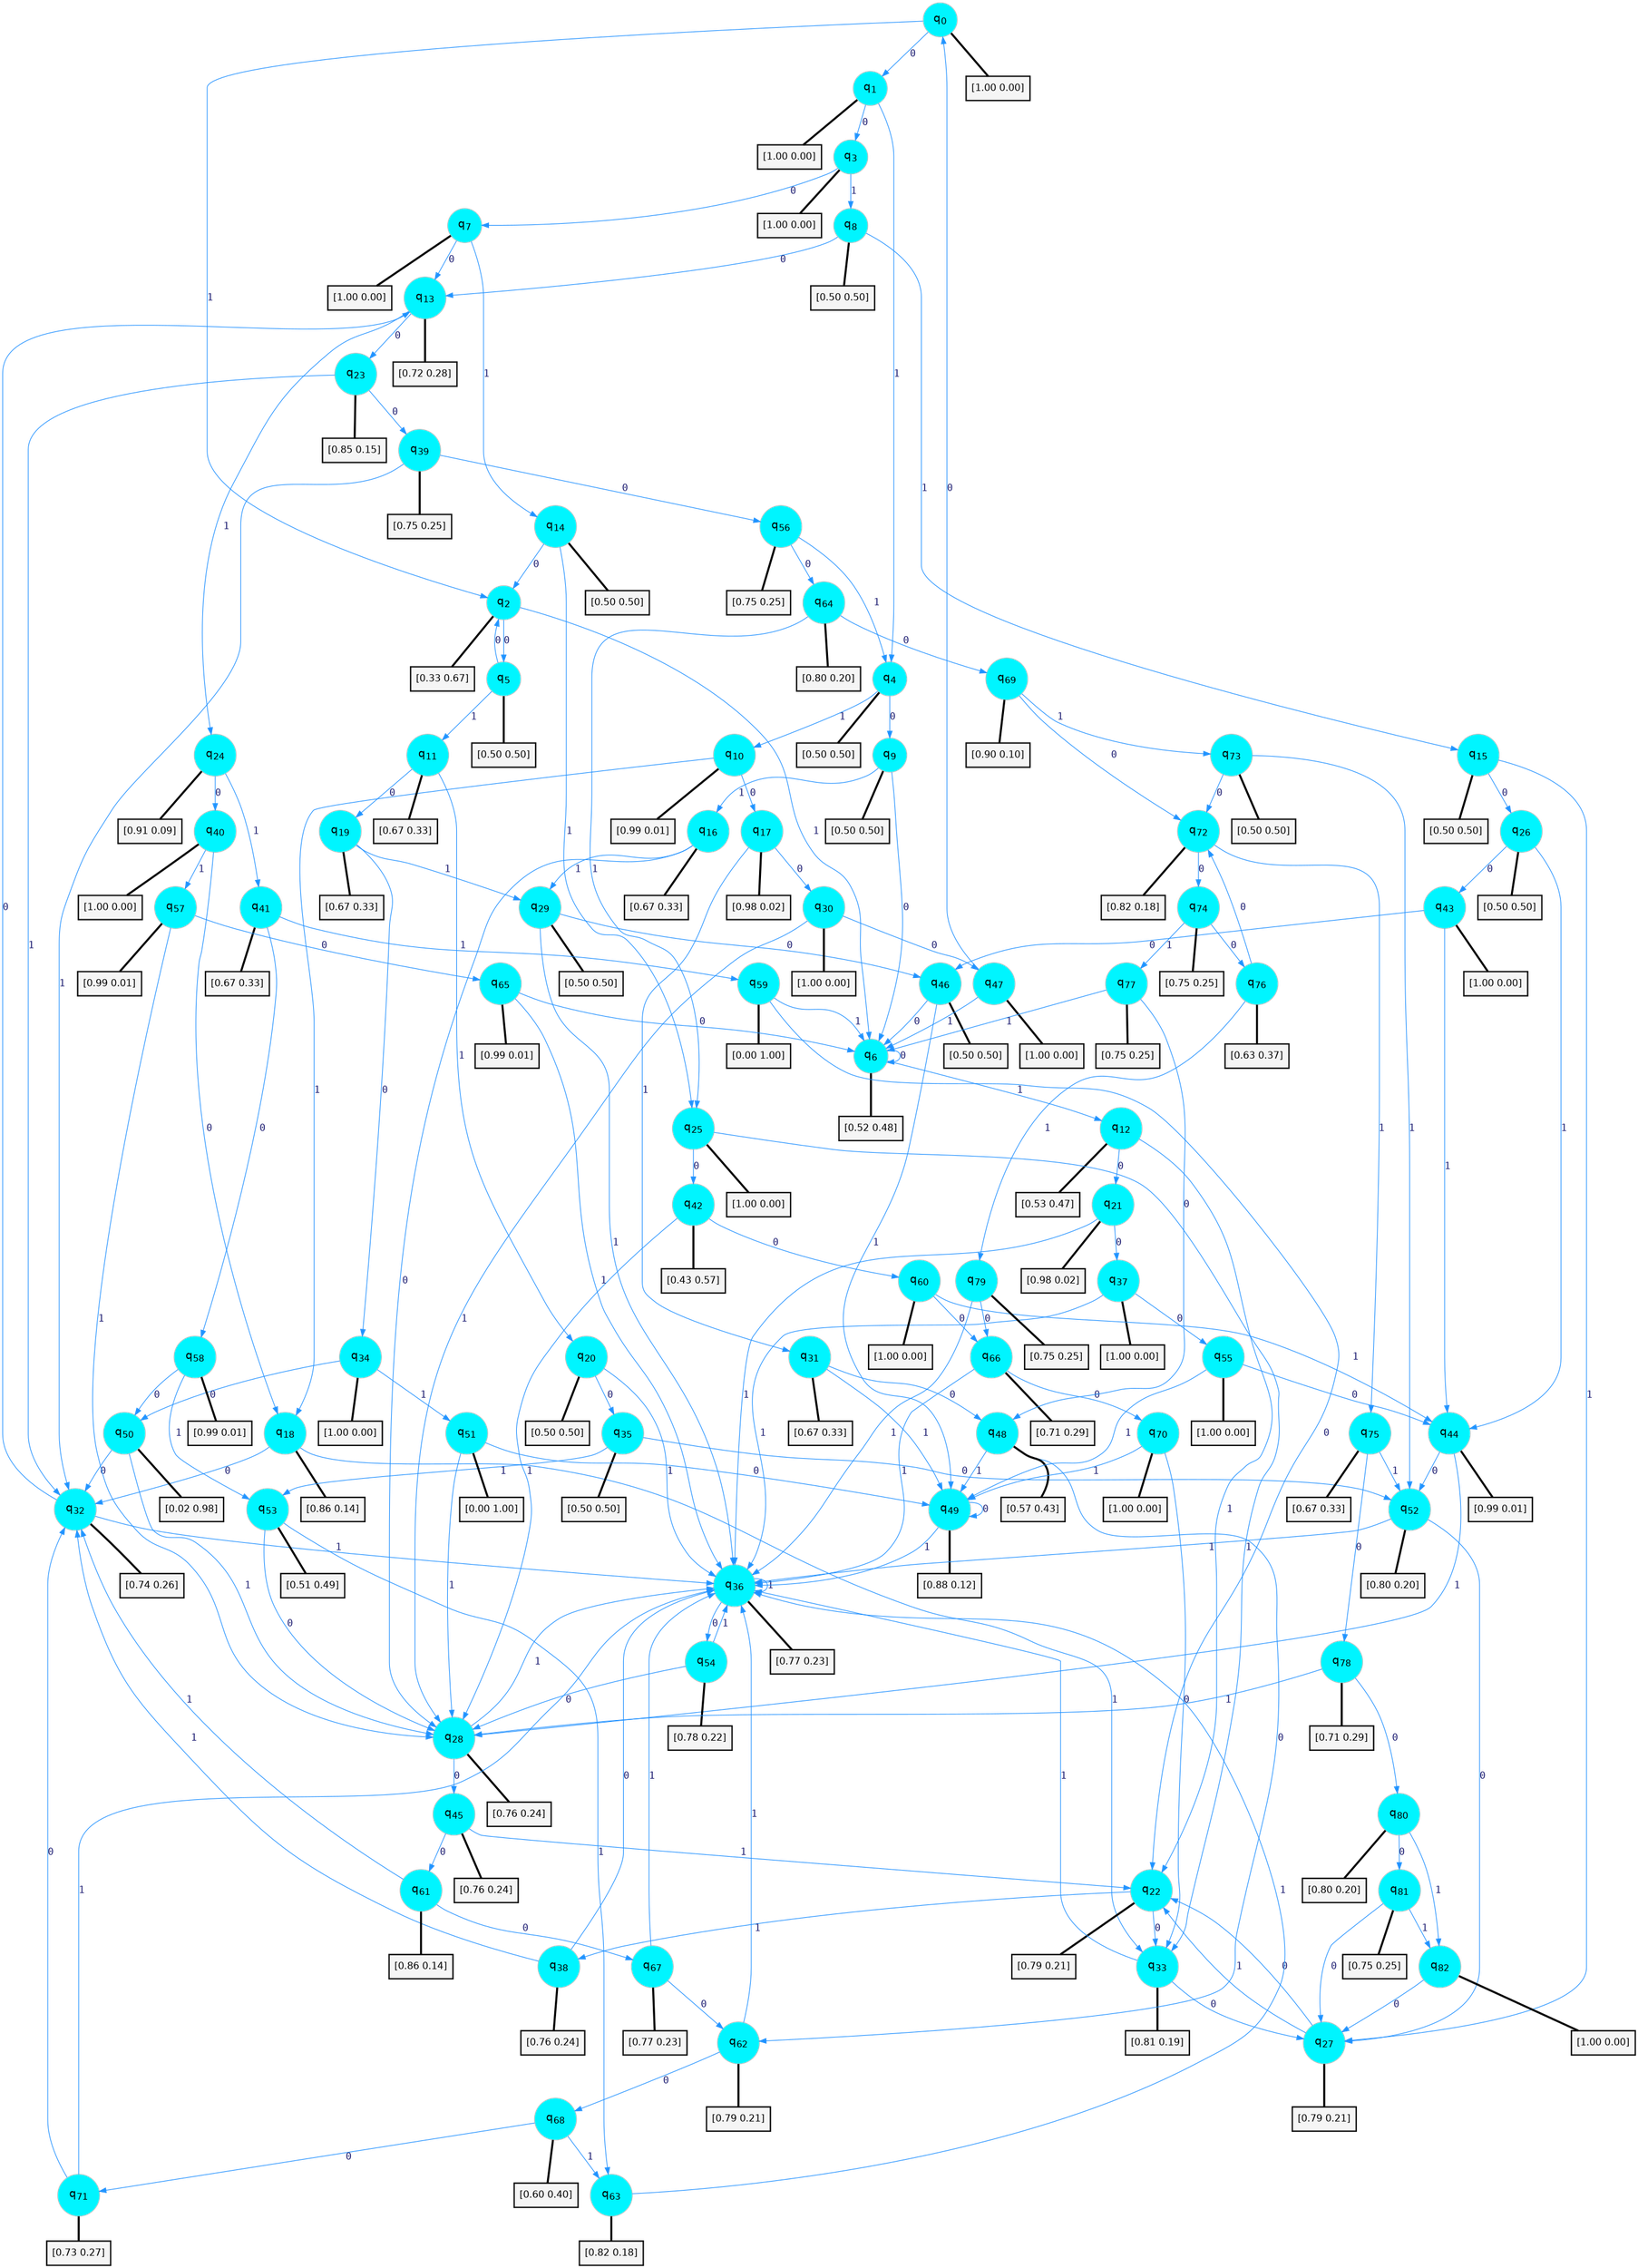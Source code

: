 digraph G {
graph [
bgcolor=transparent, dpi=300, rankdir=TD, size="40,25"];
node [
color=gray, fillcolor=turquoise1, fontcolor=black, fontname=Helvetica, fontsize=16, fontweight=bold, shape=circle, style=filled];
edge [
arrowsize=1, color=dodgerblue1, fontcolor=midnightblue, fontname=courier, fontweight=bold, penwidth=1, style=solid, weight=20];
0[label=<q<SUB>0</SUB>>];
1[label=<q<SUB>1</SUB>>];
2[label=<q<SUB>2</SUB>>];
3[label=<q<SUB>3</SUB>>];
4[label=<q<SUB>4</SUB>>];
5[label=<q<SUB>5</SUB>>];
6[label=<q<SUB>6</SUB>>];
7[label=<q<SUB>7</SUB>>];
8[label=<q<SUB>8</SUB>>];
9[label=<q<SUB>9</SUB>>];
10[label=<q<SUB>10</SUB>>];
11[label=<q<SUB>11</SUB>>];
12[label=<q<SUB>12</SUB>>];
13[label=<q<SUB>13</SUB>>];
14[label=<q<SUB>14</SUB>>];
15[label=<q<SUB>15</SUB>>];
16[label=<q<SUB>16</SUB>>];
17[label=<q<SUB>17</SUB>>];
18[label=<q<SUB>18</SUB>>];
19[label=<q<SUB>19</SUB>>];
20[label=<q<SUB>20</SUB>>];
21[label=<q<SUB>21</SUB>>];
22[label=<q<SUB>22</SUB>>];
23[label=<q<SUB>23</SUB>>];
24[label=<q<SUB>24</SUB>>];
25[label=<q<SUB>25</SUB>>];
26[label=<q<SUB>26</SUB>>];
27[label=<q<SUB>27</SUB>>];
28[label=<q<SUB>28</SUB>>];
29[label=<q<SUB>29</SUB>>];
30[label=<q<SUB>30</SUB>>];
31[label=<q<SUB>31</SUB>>];
32[label=<q<SUB>32</SUB>>];
33[label=<q<SUB>33</SUB>>];
34[label=<q<SUB>34</SUB>>];
35[label=<q<SUB>35</SUB>>];
36[label=<q<SUB>36</SUB>>];
37[label=<q<SUB>37</SUB>>];
38[label=<q<SUB>38</SUB>>];
39[label=<q<SUB>39</SUB>>];
40[label=<q<SUB>40</SUB>>];
41[label=<q<SUB>41</SUB>>];
42[label=<q<SUB>42</SUB>>];
43[label=<q<SUB>43</SUB>>];
44[label=<q<SUB>44</SUB>>];
45[label=<q<SUB>45</SUB>>];
46[label=<q<SUB>46</SUB>>];
47[label=<q<SUB>47</SUB>>];
48[label=<q<SUB>48</SUB>>];
49[label=<q<SUB>49</SUB>>];
50[label=<q<SUB>50</SUB>>];
51[label=<q<SUB>51</SUB>>];
52[label=<q<SUB>52</SUB>>];
53[label=<q<SUB>53</SUB>>];
54[label=<q<SUB>54</SUB>>];
55[label=<q<SUB>55</SUB>>];
56[label=<q<SUB>56</SUB>>];
57[label=<q<SUB>57</SUB>>];
58[label=<q<SUB>58</SUB>>];
59[label=<q<SUB>59</SUB>>];
60[label=<q<SUB>60</SUB>>];
61[label=<q<SUB>61</SUB>>];
62[label=<q<SUB>62</SUB>>];
63[label=<q<SUB>63</SUB>>];
64[label=<q<SUB>64</SUB>>];
65[label=<q<SUB>65</SUB>>];
66[label=<q<SUB>66</SUB>>];
67[label=<q<SUB>67</SUB>>];
68[label=<q<SUB>68</SUB>>];
69[label=<q<SUB>69</SUB>>];
70[label=<q<SUB>70</SUB>>];
71[label=<q<SUB>71</SUB>>];
72[label=<q<SUB>72</SUB>>];
73[label=<q<SUB>73</SUB>>];
74[label=<q<SUB>74</SUB>>];
75[label=<q<SUB>75</SUB>>];
76[label=<q<SUB>76</SUB>>];
77[label=<q<SUB>77</SUB>>];
78[label=<q<SUB>78</SUB>>];
79[label=<q<SUB>79</SUB>>];
80[label=<q<SUB>80</SUB>>];
81[label=<q<SUB>81</SUB>>];
82[label=<q<SUB>82</SUB>>];
83[label="[1.00 0.00]", shape=box,fontcolor=black, fontname=Helvetica, fontsize=14, penwidth=2, fillcolor=whitesmoke,color=black];
84[label="[1.00 0.00]", shape=box,fontcolor=black, fontname=Helvetica, fontsize=14, penwidth=2, fillcolor=whitesmoke,color=black];
85[label="[0.33 0.67]", shape=box,fontcolor=black, fontname=Helvetica, fontsize=14, penwidth=2, fillcolor=whitesmoke,color=black];
86[label="[1.00 0.00]", shape=box,fontcolor=black, fontname=Helvetica, fontsize=14, penwidth=2, fillcolor=whitesmoke,color=black];
87[label="[0.50 0.50]", shape=box,fontcolor=black, fontname=Helvetica, fontsize=14, penwidth=2, fillcolor=whitesmoke,color=black];
88[label="[0.50 0.50]", shape=box,fontcolor=black, fontname=Helvetica, fontsize=14, penwidth=2, fillcolor=whitesmoke,color=black];
89[label="[0.52 0.48]", shape=box,fontcolor=black, fontname=Helvetica, fontsize=14, penwidth=2, fillcolor=whitesmoke,color=black];
90[label="[1.00 0.00]", shape=box,fontcolor=black, fontname=Helvetica, fontsize=14, penwidth=2, fillcolor=whitesmoke,color=black];
91[label="[0.50 0.50]", shape=box,fontcolor=black, fontname=Helvetica, fontsize=14, penwidth=2, fillcolor=whitesmoke,color=black];
92[label="[0.50 0.50]", shape=box,fontcolor=black, fontname=Helvetica, fontsize=14, penwidth=2, fillcolor=whitesmoke,color=black];
93[label="[0.99 0.01]", shape=box,fontcolor=black, fontname=Helvetica, fontsize=14, penwidth=2, fillcolor=whitesmoke,color=black];
94[label="[0.67 0.33]", shape=box,fontcolor=black, fontname=Helvetica, fontsize=14, penwidth=2, fillcolor=whitesmoke,color=black];
95[label="[0.53 0.47]", shape=box,fontcolor=black, fontname=Helvetica, fontsize=14, penwidth=2, fillcolor=whitesmoke,color=black];
96[label="[0.72 0.28]", shape=box,fontcolor=black, fontname=Helvetica, fontsize=14, penwidth=2, fillcolor=whitesmoke,color=black];
97[label="[0.50 0.50]", shape=box,fontcolor=black, fontname=Helvetica, fontsize=14, penwidth=2, fillcolor=whitesmoke,color=black];
98[label="[0.50 0.50]", shape=box,fontcolor=black, fontname=Helvetica, fontsize=14, penwidth=2, fillcolor=whitesmoke,color=black];
99[label="[0.67 0.33]", shape=box,fontcolor=black, fontname=Helvetica, fontsize=14, penwidth=2, fillcolor=whitesmoke,color=black];
100[label="[0.98 0.02]", shape=box,fontcolor=black, fontname=Helvetica, fontsize=14, penwidth=2, fillcolor=whitesmoke,color=black];
101[label="[0.86 0.14]", shape=box,fontcolor=black, fontname=Helvetica, fontsize=14, penwidth=2, fillcolor=whitesmoke,color=black];
102[label="[0.67 0.33]", shape=box,fontcolor=black, fontname=Helvetica, fontsize=14, penwidth=2, fillcolor=whitesmoke,color=black];
103[label="[0.50 0.50]", shape=box,fontcolor=black, fontname=Helvetica, fontsize=14, penwidth=2, fillcolor=whitesmoke,color=black];
104[label="[0.98 0.02]", shape=box,fontcolor=black, fontname=Helvetica, fontsize=14, penwidth=2, fillcolor=whitesmoke,color=black];
105[label="[0.79 0.21]", shape=box,fontcolor=black, fontname=Helvetica, fontsize=14, penwidth=2, fillcolor=whitesmoke,color=black];
106[label="[0.85 0.15]", shape=box,fontcolor=black, fontname=Helvetica, fontsize=14, penwidth=2, fillcolor=whitesmoke,color=black];
107[label="[0.91 0.09]", shape=box,fontcolor=black, fontname=Helvetica, fontsize=14, penwidth=2, fillcolor=whitesmoke,color=black];
108[label="[1.00 0.00]", shape=box,fontcolor=black, fontname=Helvetica, fontsize=14, penwidth=2, fillcolor=whitesmoke,color=black];
109[label="[0.50 0.50]", shape=box,fontcolor=black, fontname=Helvetica, fontsize=14, penwidth=2, fillcolor=whitesmoke,color=black];
110[label="[0.79 0.21]", shape=box,fontcolor=black, fontname=Helvetica, fontsize=14, penwidth=2, fillcolor=whitesmoke,color=black];
111[label="[0.76 0.24]", shape=box,fontcolor=black, fontname=Helvetica, fontsize=14, penwidth=2, fillcolor=whitesmoke,color=black];
112[label="[0.50 0.50]", shape=box,fontcolor=black, fontname=Helvetica, fontsize=14, penwidth=2, fillcolor=whitesmoke,color=black];
113[label="[1.00 0.00]", shape=box,fontcolor=black, fontname=Helvetica, fontsize=14, penwidth=2, fillcolor=whitesmoke,color=black];
114[label="[0.67 0.33]", shape=box,fontcolor=black, fontname=Helvetica, fontsize=14, penwidth=2, fillcolor=whitesmoke,color=black];
115[label="[0.74 0.26]", shape=box,fontcolor=black, fontname=Helvetica, fontsize=14, penwidth=2, fillcolor=whitesmoke,color=black];
116[label="[0.81 0.19]", shape=box,fontcolor=black, fontname=Helvetica, fontsize=14, penwidth=2, fillcolor=whitesmoke,color=black];
117[label="[1.00 0.00]", shape=box,fontcolor=black, fontname=Helvetica, fontsize=14, penwidth=2, fillcolor=whitesmoke,color=black];
118[label="[0.50 0.50]", shape=box,fontcolor=black, fontname=Helvetica, fontsize=14, penwidth=2, fillcolor=whitesmoke,color=black];
119[label="[0.77 0.23]", shape=box,fontcolor=black, fontname=Helvetica, fontsize=14, penwidth=2, fillcolor=whitesmoke,color=black];
120[label="[1.00 0.00]", shape=box,fontcolor=black, fontname=Helvetica, fontsize=14, penwidth=2, fillcolor=whitesmoke,color=black];
121[label="[0.76 0.24]", shape=box,fontcolor=black, fontname=Helvetica, fontsize=14, penwidth=2, fillcolor=whitesmoke,color=black];
122[label="[0.75 0.25]", shape=box,fontcolor=black, fontname=Helvetica, fontsize=14, penwidth=2, fillcolor=whitesmoke,color=black];
123[label="[1.00 0.00]", shape=box,fontcolor=black, fontname=Helvetica, fontsize=14, penwidth=2, fillcolor=whitesmoke,color=black];
124[label="[0.67 0.33]", shape=box,fontcolor=black, fontname=Helvetica, fontsize=14, penwidth=2, fillcolor=whitesmoke,color=black];
125[label="[0.43 0.57]", shape=box,fontcolor=black, fontname=Helvetica, fontsize=14, penwidth=2, fillcolor=whitesmoke,color=black];
126[label="[1.00 0.00]", shape=box,fontcolor=black, fontname=Helvetica, fontsize=14, penwidth=2, fillcolor=whitesmoke,color=black];
127[label="[0.99 0.01]", shape=box,fontcolor=black, fontname=Helvetica, fontsize=14, penwidth=2, fillcolor=whitesmoke,color=black];
128[label="[0.76 0.24]", shape=box,fontcolor=black, fontname=Helvetica, fontsize=14, penwidth=2, fillcolor=whitesmoke,color=black];
129[label="[0.50 0.50]", shape=box,fontcolor=black, fontname=Helvetica, fontsize=14, penwidth=2, fillcolor=whitesmoke,color=black];
130[label="[1.00 0.00]", shape=box,fontcolor=black, fontname=Helvetica, fontsize=14, penwidth=2, fillcolor=whitesmoke,color=black];
131[label="[0.57 0.43]", shape=box,fontcolor=black, fontname=Helvetica, fontsize=14, penwidth=2, fillcolor=whitesmoke,color=black];
132[label="[0.88 0.12]", shape=box,fontcolor=black, fontname=Helvetica, fontsize=14, penwidth=2, fillcolor=whitesmoke,color=black];
133[label="[0.02 0.98]", shape=box,fontcolor=black, fontname=Helvetica, fontsize=14, penwidth=2, fillcolor=whitesmoke,color=black];
134[label="[0.00 1.00]", shape=box,fontcolor=black, fontname=Helvetica, fontsize=14, penwidth=2, fillcolor=whitesmoke,color=black];
135[label="[0.80 0.20]", shape=box,fontcolor=black, fontname=Helvetica, fontsize=14, penwidth=2, fillcolor=whitesmoke,color=black];
136[label="[0.51 0.49]", shape=box,fontcolor=black, fontname=Helvetica, fontsize=14, penwidth=2, fillcolor=whitesmoke,color=black];
137[label="[0.78 0.22]", shape=box,fontcolor=black, fontname=Helvetica, fontsize=14, penwidth=2, fillcolor=whitesmoke,color=black];
138[label="[1.00 0.00]", shape=box,fontcolor=black, fontname=Helvetica, fontsize=14, penwidth=2, fillcolor=whitesmoke,color=black];
139[label="[0.75 0.25]", shape=box,fontcolor=black, fontname=Helvetica, fontsize=14, penwidth=2, fillcolor=whitesmoke,color=black];
140[label="[0.99 0.01]", shape=box,fontcolor=black, fontname=Helvetica, fontsize=14, penwidth=2, fillcolor=whitesmoke,color=black];
141[label="[0.99 0.01]", shape=box,fontcolor=black, fontname=Helvetica, fontsize=14, penwidth=2, fillcolor=whitesmoke,color=black];
142[label="[0.00 1.00]", shape=box,fontcolor=black, fontname=Helvetica, fontsize=14, penwidth=2, fillcolor=whitesmoke,color=black];
143[label="[1.00 0.00]", shape=box,fontcolor=black, fontname=Helvetica, fontsize=14, penwidth=2, fillcolor=whitesmoke,color=black];
144[label="[0.86 0.14]", shape=box,fontcolor=black, fontname=Helvetica, fontsize=14, penwidth=2, fillcolor=whitesmoke,color=black];
145[label="[0.79 0.21]", shape=box,fontcolor=black, fontname=Helvetica, fontsize=14, penwidth=2, fillcolor=whitesmoke,color=black];
146[label="[0.82 0.18]", shape=box,fontcolor=black, fontname=Helvetica, fontsize=14, penwidth=2, fillcolor=whitesmoke,color=black];
147[label="[0.80 0.20]", shape=box,fontcolor=black, fontname=Helvetica, fontsize=14, penwidth=2, fillcolor=whitesmoke,color=black];
148[label="[0.99 0.01]", shape=box,fontcolor=black, fontname=Helvetica, fontsize=14, penwidth=2, fillcolor=whitesmoke,color=black];
149[label="[0.71 0.29]", shape=box,fontcolor=black, fontname=Helvetica, fontsize=14, penwidth=2, fillcolor=whitesmoke,color=black];
150[label="[0.77 0.23]", shape=box,fontcolor=black, fontname=Helvetica, fontsize=14, penwidth=2, fillcolor=whitesmoke,color=black];
151[label="[0.60 0.40]", shape=box,fontcolor=black, fontname=Helvetica, fontsize=14, penwidth=2, fillcolor=whitesmoke,color=black];
152[label="[0.90 0.10]", shape=box,fontcolor=black, fontname=Helvetica, fontsize=14, penwidth=2, fillcolor=whitesmoke,color=black];
153[label="[1.00 0.00]", shape=box,fontcolor=black, fontname=Helvetica, fontsize=14, penwidth=2, fillcolor=whitesmoke,color=black];
154[label="[0.73 0.27]", shape=box,fontcolor=black, fontname=Helvetica, fontsize=14, penwidth=2, fillcolor=whitesmoke,color=black];
155[label="[0.82 0.18]", shape=box,fontcolor=black, fontname=Helvetica, fontsize=14, penwidth=2, fillcolor=whitesmoke,color=black];
156[label="[0.50 0.50]", shape=box,fontcolor=black, fontname=Helvetica, fontsize=14, penwidth=2, fillcolor=whitesmoke,color=black];
157[label="[0.75 0.25]", shape=box,fontcolor=black, fontname=Helvetica, fontsize=14, penwidth=2, fillcolor=whitesmoke,color=black];
158[label="[0.67 0.33]", shape=box,fontcolor=black, fontname=Helvetica, fontsize=14, penwidth=2, fillcolor=whitesmoke,color=black];
159[label="[0.63 0.37]", shape=box,fontcolor=black, fontname=Helvetica, fontsize=14, penwidth=2, fillcolor=whitesmoke,color=black];
160[label="[0.75 0.25]", shape=box,fontcolor=black, fontname=Helvetica, fontsize=14, penwidth=2, fillcolor=whitesmoke,color=black];
161[label="[0.71 0.29]", shape=box,fontcolor=black, fontname=Helvetica, fontsize=14, penwidth=2, fillcolor=whitesmoke,color=black];
162[label="[0.75 0.25]", shape=box,fontcolor=black, fontname=Helvetica, fontsize=14, penwidth=2, fillcolor=whitesmoke,color=black];
163[label="[0.80 0.20]", shape=box,fontcolor=black, fontname=Helvetica, fontsize=14, penwidth=2, fillcolor=whitesmoke,color=black];
164[label="[0.75 0.25]", shape=box,fontcolor=black, fontname=Helvetica, fontsize=14, penwidth=2, fillcolor=whitesmoke,color=black];
165[label="[1.00 0.00]", shape=box,fontcolor=black, fontname=Helvetica, fontsize=14, penwidth=2, fillcolor=whitesmoke,color=black];
0->1 [label=0];
0->2 [label=1];
0->83 [arrowhead=none, penwidth=3,color=black];
1->3 [label=0];
1->4 [label=1];
1->84 [arrowhead=none, penwidth=3,color=black];
2->5 [label=0];
2->6 [label=1];
2->85 [arrowhead=none, penwidth=3,color=black];
3->7 [label=0];
3->8 [label=1];
3->86 [arrowhead=none, penwidth=3,color=black];
4->9 [label=0];
4->10 [label=1];
4->87 [arrowhead=none, penwidth=3,color=black];
5->2 [label=0];
5->11 [label=1];
5->88 [arrowhead=none, penwidth=3,color=black];
6->6 [label=0];
6->12 [label=1];
6->89 [arrowhead=none, penwidth=3,color=black];
7->13 [label=0];
7->14 [label=1];
7->90 [arrowhead=none, penwidth=3,color=black];
8->13 [label=0];
8->15 [label=1];
8->91 [arrowhead=none, penwidth=3,color=black];
9->6 [label=0];
9->16 [label=1];
9->92 [arrowhead=none, penwidth=3,color=black];
10->17 [label=0];
10->18 [label=1];
10->93 [arrowhead=none, penwidth=3,color=black];
11->19 [label=0];
11->20 [label=1];
11->94 [arrowhead=none, penwidth=3,color=black];
12->21 [label=0];
12->22 [label=1];
12->95 [arrowhead=none, penwidth=3,color=black];
13->23 [label=0];
13->24 [label=1];
13->96 [arrowhead=none, penwidth=3,color=black];
14->2 [label=0];
14->25 [label=1];
14->97 [arrowhead=none, penwidth=3,color=black];
15->26 [label=0];
15->27 [label=1];
15->98 [arrowhead=none, penwidth=3,color=black];
16->28 [label=0];
16->29 [label=1];
16->99 [arrowhead=none, penwidth=3,color=black];
17->30 [label=0];
17->31 [label=1];
17->100 [arrowhead=none, penwidth=3,color=black];
18->32 [label=0];
18->33 [label=1];
18->101 [arrowhead=none, penwidth=3,color=black];
19->34 [label=0];
19->29 [label=1];
19->102 [arrowhead=none, penwidth=3,color=black];
20->35 [label=0];
20->36 [label=1];
20->103 [arrowhead=none, penwidth=3,color=black];
21->37 [label=0];
21->36 [label=1];
21->104 [arrowhead=none, penwidth=3,color=black];
22->33 [label=0];
22->38 [label=1];
22->105 [arrowhead=none, penwidth=3,color=black];
23->39 [label=0];
23->32 [label=1];
23->106 [arrowhead=none, penwidth=3,color=black];
24->40 [label=0];
24->41 [label=1];
24->107 [arrowhead=none, penwidth=3,color=black];
25->42 [label=0];
25->33 [label=1];
25->108 [arrowhead=none, penwidth=3,color=black];
26->43 [label=0];
26->44 [label=1];
26->109 [arrowhead=none, penwidth=3,color=black];
27->22 [label=0];
27->22 [label=1];
27->110 [arrowhead=none, penwidth=3,color=black];
28->45 [label=0];
28->36 [label=1];
28->111 [arrowhead=none, penwidth=3,color=black];
29->46 [label=0];
29->36 [label=1];
29->112 [arrowhead=none, penwidth=3,color=black];
30->47 [label=0];
30->28 [label=1];
30->113 [arrowhead=none, penwidth=3,color=black];
31->48 [label=0];
31->49 [label=1];
31->114 [arrowhead=none, penwidth=3,color=black];
32->13 [label=0];
32->36 [label=1];
32->115 [arrowhead=none, penwidth=3,color=black];
33->27 [label=0];
33->36 [label=1];
33->116 [arrowhead=none, penwidth=3,color=black];
34->50 [label=0];
34->51 [label=1];
34->117 [arrowhead=none, penwidth=3,color=black];
35->52 [label=0];
35->53 [label=1];
35->118 [arrowhead=none, penwidth=3,color=black];
36->54 [label=0];
36->36 [label=1];
36->119 [arrowhead=none, penwidth=3,color=black];
37->55 [label=0];
37->36 [label=1];
37->120 [arrowhead=none, penwidth=3,color=black];
38->36 [label=0];
38->32 [label=1];
38->121 [arrowhead=none, penwidth=3,color=black];
39->56 [label=0];
39->32 [label=1];
39->122 [arrowhead=none, penwidth=3,color=black];
40->18 [label=0];
40->57 [label=1];
40->123 [arrowhead=none, penwidth=3,color=black];
41->58 [label=0];
41->59 [label=1];
41->124 [arrowhead=none, penwidth=3,color=black];
42->60 [label=0];
42->28 [label=1];
42->125 [arrowhead=none, penwidth=3,color=black];
43->46 [label=0];
43->44 [label=1];
43->126 [arrowhead=none, penwidth=3,color=black];
44->52 [label=0];
44->28 [label=1];
44->127 [arrowhead=none, penwidth=3,color=black];
45->61 [label=0];
45->22 [label=1];
45->128 [arrowhead=none, penwidth=3,color=black];
46->6 [label=0];
46->49 [label=1];
46->129 [arrowhead=none, penwidth=3,color=black];
47->0 [label=0];
47->6 [label=1];
47->130 [arrowhead=none, penwidth=3,color=black];
48->62 [label=0];
48->49 [label=1];
48->131 [arrowhead=none, penwidth=3,color=black];
49->49 [label=0];
49->36 [label=1];
49->132 [arrowhead=none, penwidth=3,color=black];
50->32 [label=0];
50->28 [label=1];
50->133 [arrowhead=none, penwidth=3,color=black];
51->49 [label=0];
51->28 [label=1];
51->134 [arrowhead=none, penwidth=3,color=black];
52->27 [label=0];
52->36 [label=1];
52->135 [arrowhead=none, penwidth=3,color=black];
53->28 [label=0];
53->63 [label=1];
53->136 [arrowhead=none, penwidth=3,color=black];
54->28 [label=0];
54->36 [label=1];
54->137 [arrowhead=none, penwidth=3,color=black];
55->44 [label=0];
55->49 [label=1];
55->138 [arrowhead=none, penwidth=3,color=black];
56->64 [label=0];
56->4 [label=1];
56->139 [arrowhead=none, penwidth=3,color=black];
57->65 [label=0];
57->28 [label=1];
57->140 [arrowhead=none, penwidth=3,color=black];
58->50 [label=0];
58->53 [label=1];
58->141 [arrowhead=none, penwidth=3,color=black];
59->22 [label=0];
59->6 [label=1];
59->142 [arrowhead=none, penwidth=3,color=black];
60->66 [label=0];
60->44 [label=1];
60->143 [arrowhead=none, penwidth=3,color=black];
61->67 [label=0];
61->32 [label=1];
61->144 [arrowhead=none, penwidth=3,color=black];
62->68 [label=0];
62->36 [label=1];
62->145 [arrowhead=none, penwidth=3,color=black];
63->36 [label=1];
63->146 [arrowhead=none, penwidth=3,color=black];
64->69 [label=0];
64->25 [label=1];
64->147 [arrowhead=none, penwidth=3,color=black];
65->6 [label=0];
65->36 [label=1];
65->148 [arrowhead=none, penwidth=3,color=black];
66->70 [label=0];
66->36 [label=1];
66->149 [arrowhead=none, penwidth=3,color=black];
67->62 [label=0];
67->36 [label=1];
67->150 [arrowhead=none, penwidth=3,color=black];
68->71 [label=0];
68->63 [label=1];
68->151 [arrowhead=none, penwidth=3,color=black];
69->72 [label=0];
69->73 [label=1];
69->152 [arrowhead=none, penwidth=3,color=black];
70->33 [label=0];
70->49 [label=1];
70->153 [arrowhead=none, penwidth=3,color=black];
71->32 [label=0];
71->36 [label=1];
71->154 [arrowhead=none, penwidth=3,color=black];
72->74 [label=0];
72->75 [label=1];
72->155 [arrowhead=none, penwidth=3,color=black];
73->72 [label=0];
73->52 [label=1];
73->156 [arrowhead=none, penwidth=3,color=black];
74->76 [label=0];
74->77 [label=1];
74->157 [arrowhead=none, penwidth=3,color=black];
75->78 [label=0];
75->52 [label=1];
75->158 [arrowhead=none, penwidth=3,color=black];
76->72 [label=0];
76->79 [label=1];
76->159 [arrowhead=none, penwidth=3,color=black];
77->48 [label=0];
77->6 [label=1];
77->160 [arrowhead=none, penwidth=3,color=black];
78->80 [label=0];
78->28 [label=1];
78->161 [arrowhead=none, penwidth=3,color=black];
79->66 [label=0];
79->36 [label=1];
79->162 [arrowhead=none, penwidth=3,color=black];
80->81 [label=0];
80->82 [label=1];
80->163 [arrowhead=none, penwidth=3,color=black];
81->27 [label=0];
81->82 [label=1];
81->164 [arrowhead=none, penwidth=3,color=black];
82->27 [label=0];
82->165 [arrowhead=none, penwidth=3,color=black];
}
